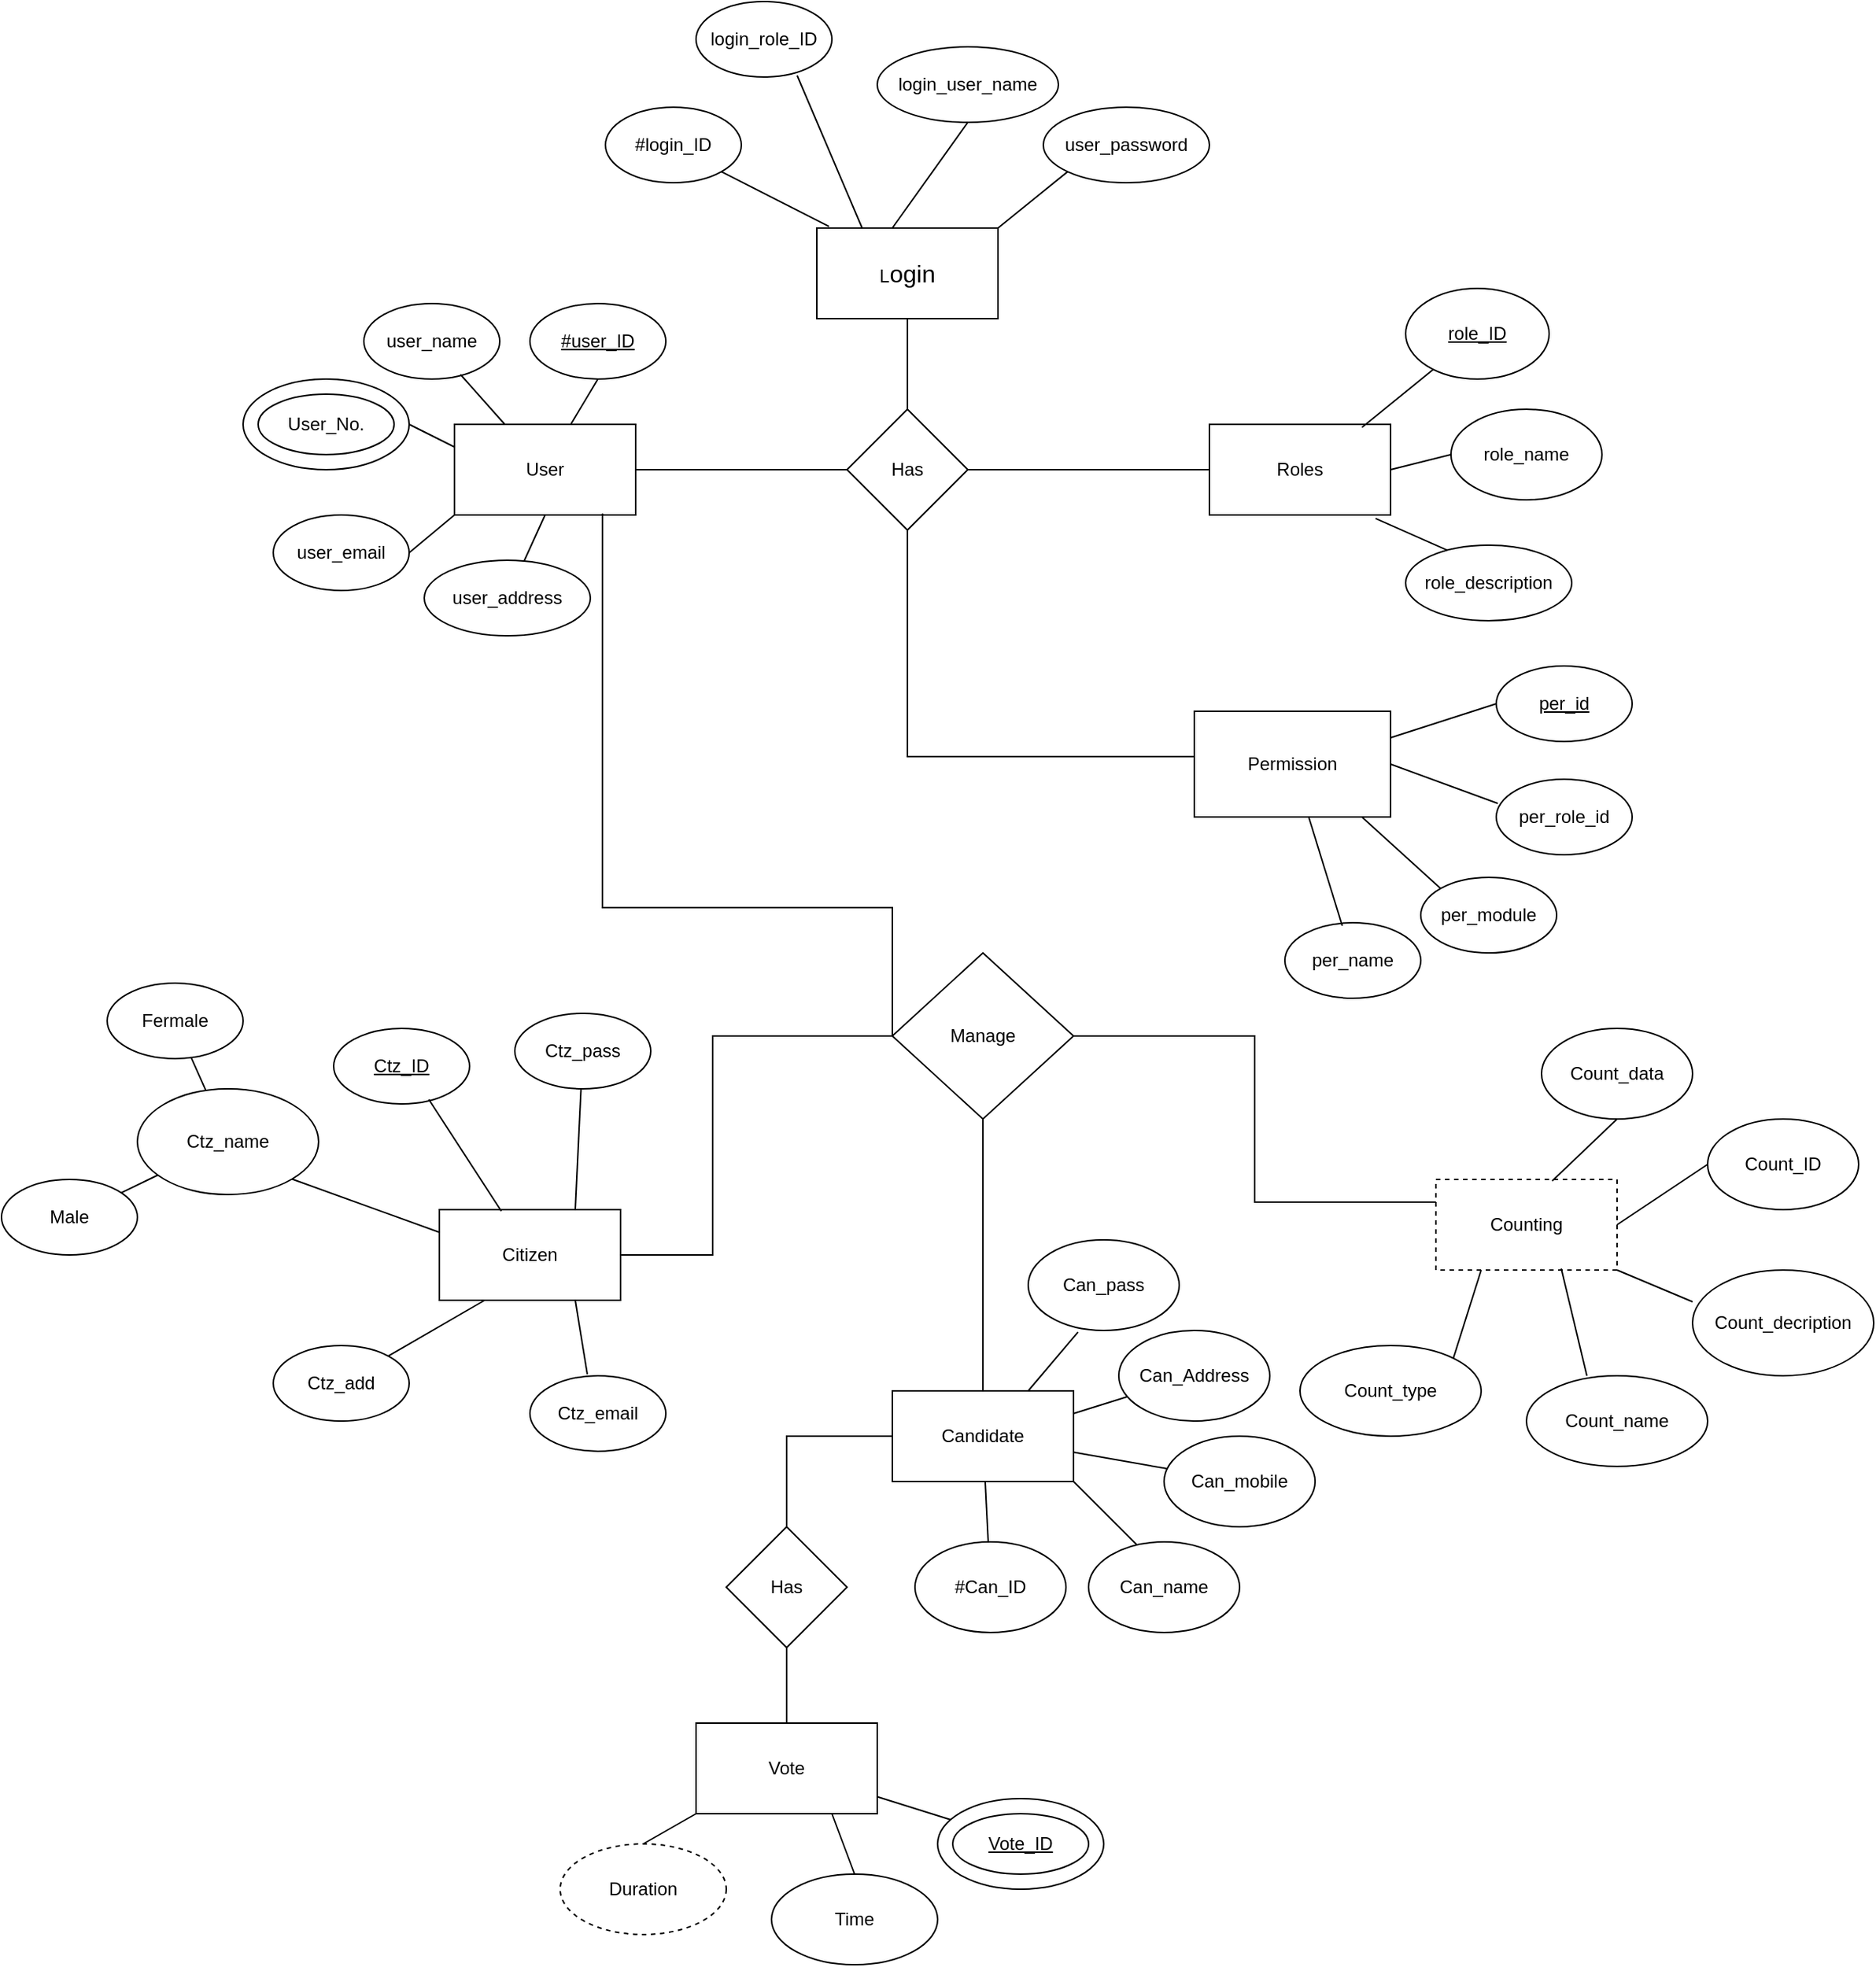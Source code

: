 <mxfile version="21.8.2" type="github">
  <diagram id="R2lEEEUBdFMjLlhIrx00" name="Page-1">
    <mxGraphModel dx="2236" dy="785" grid="1" gridSize="10" guides="1" tooltips="1" connect="1" arrows="1" fold="1" page="1" pageScale="1" pageWidth="850" pageHeight="1100" math="0" shadow="0" extFonts="Permanent Marker^https://fonts.googleapis.com/css?family=Permanent+Marker">
      <root>
        <mxCell id="0" />
        <mxCell id="1" parent="0" />
        <mxCell id="CgwxtlaAnWrpsqy49woL-5" value="User" style="rounded=0;whiteSpace=wrap;html=1;" vertex="1" parent="1">
          <mxGeometry x="120" y="290" width="120" height="60" as="geometry" />
        </mxCell>
        <object label="L&lt;font size=&quot;3&quot;&gt;ogin&lt;/font&gt;" login="" id="CgwxtlaAnWrpsqy49woL-6">
          <mxCell style="rounded=0;whiteSpace=wrap;html=1;" vertex="1" parent="1">
            <mxGeometry x="360" y="160" width="120" height="60" as="geometry" />
          </mxCell>
        </object>
        <mxCell id="CgwxtlaAnWrpsqy49woL-7" value="Roles" style="rounded=0;whiteSpace=wrap;html=1;" vertex="1" parent="1">
          <mxGeometry x="620" y="290" width="120" height="60" as="geometry" />
        </mxCell>
        <mxCell id="CgwxtlaAnWrpsqy49woL-8" value="Has" style="rhombus;whiteSpace=wrap;html=1;" vertex="1" parent="1">
          <mxGeometry x="380" y="280" width="80" height="80" as="geometry" />
        </mxCell>
        <mxCell id="CgwxtlaAnWrpsqy49woL-9" value="" style="endArrow=none;html=1;rounded=0;exitX=0.5;exitY=0;exitDx=0;exitDy=0;entryX=0.5;entryY=1;entryDx=0;entryDy=0;" edge="1" parent="1" source="CgwxtlaAnWrpsqy49woL-8" target="CgwxtlaAnWrpsqy49woL-6">
          <mxGeometry width="50" height="50" relative="1" as="geometry">
            <mxPoint x="390" y="280" as="sourcePoint" />
            <mxPoint x="440" y="230" as="targetPoint" />
          </mxGeometry>
        </mxCell>
        <mxCell id="CgwxtlaAnWrpsqy49woL-10" value="" style="endArrow=none;html=1;rounded=0;entryX=0;entryY=0.5;entryDx=0;entryDy=0;exitX=1;exitY=0.5;exitDx=0;exitDy=0;" edge="1" parent="1" source="CgwxtlaAnWrpsqy49woL-5" target="CgwxtlaAnWrpsqy49woL-8">
          <mxGeometry width="50" height="50" relative="1" as="geometry">
            <mxPoint x="290" y="350" as="sourcePoint" />
            <mxPoint x="340" y="300" as="targetPoint" />
          </mxGeometry>
        </mxCell>
        <mxCell id="CgwxtlaAnWrpsqy49woL-11" value="" style="endArrow=none;html=1;rounded=0;entryX=0;entryY=0.5;entryDx=0;entryDy=0;exitX=1;exitY=0.5;exitDx=0;exitDy=0;" edge="1" parent="1" source="CgwxtlaAnWrpsqy49woL-8" target="CgwxtlaAnWrpsqy49woL-7">
          <mxGeometry width="50" height="50" relative="1" as="geometry">
            <mxPoint x="510" y="310" as="sourcePoint" />
            <mxPoint x="650" y="310" as="targetPoint" />
          </mxGeometry>
        </mxCell>
        <mxCell id="CgwxtlaAnWrpsqy49woL-12" value="#login_ID" style="ellipse;whiteSpace=wrap;html=1;" vertex="1" parent="1">
          <mxGeometry x="220" y="80" width="90" height="50" as="geometry" />
        </mxCell>
        <mxCell id="CgwxtlaAnWrpsqy49woL-13" value="login_role_ID" style="ellipse;whiteSpace=wrap;html=1;" vertex="1" parent="1">
          <mxGeometry x="280" y="10" width="90" height="50" as="geometry" />
        </mxCell>
        <mxCell id="CgwxtlaAnWrpsqy49woL-14" value="login_user_name" style="ellipse;whiteSpace=wrap;html=1;" vertex="1" parent="1">
          <mxGeometry x="400" y="40" width="120" height="50" as="geometry" />
        </mxCell>
        <mxCell id="CgwxtlaAnWrpsqy49woL-15" value="user_password" style="ellipse;whiteSpace=wrap;html=1;" vertex="1" parent="1">
          <mxGeometry x="510" y="80" width="110" height="50" as="geometry" />
        </mxCell>
        <mxCell id="CgwxtlaAnWrpsqy49woL-16" value="" style="endArrow=none;html=1;rounded=0;entryX=0.067;entryY=-0.017;entryDx=0;entryDy=0;entryPerimeter=0;exitX=1;exitY=1;exitDx=0;exitDy=0;" edge="1" parent="1" source="CgwxtlaAnWrpsqy49woL-12" target="CgwxtlaAnWrpsqy49woL-6">
          <mxGeometry width="50" height="50" relative="1" as="geometry">
            <mxPoint x="300" y="160" as="sourcePoint" />
            <mxPoint x="350" y="110" as="targetPoint" />
          </mxGeometry>
        </mxCell>
        <mxCell id="CgwxtlaAnWrpsqy49woL-17" value="" style="endArrow=none;html=1;rounded=0;exitX=0.25;exitY=0;exitDx=0;exitDy=0;entryX=0.744;entryY=0.98;entryDx=0;entryDy=0;entryPerimeter=0;" edge="1" parent="1" source="CgwxtlaAnWrpsqy49woL-6" target="CgwxtlaAnWrpsqy49woL-13">
          <mxGeometry width="50" height="50" relative="1" as="geometry">
            <mxPoint x="350" y="130" as="sourcePoint" />
            <mxPoint x="400" y="80" as="targetPoint" />
          </mxGeometry>
        </mxCell>
        <mxCell id="CgwxtlaAnWrpsqy49woL-18" value="" style="endArrow=none;html=1;rounded=0;entryX=0.5;entryY=1;entryDx=0;entryDy=0;" edge="1" parent="1" target="CgwxtlaAnWrpsqy49woL-14">
          <mxGeometry width="50" height="50" relative="1" as="geometry">
            <mxPoint x="410" y="160" as="sourcePoint" />
            <mxPoint x="460" y="110" as="targetPoint" />
          </mxGeometry>
        </mxCell>
        <mxCell id="CgwxtlaAnWrpsqy49woL-19" value="" style="endArrow=none;html=1;rounded=0;entryX=0;entryY=1;entryDx=0;entryDy=0;exitX=1;exitY=0;exitDx=0;exitDy=0;" edge="1" parent="1" source="CgwxtlaAnWrpsqy49woL-6" target="CgwxtlaAnWrpsqy49woL-15">
          <mxGeometry width="50" height="50" relative="1" as="geometry">
            <mxPoint x="460" y="180" as="sourcePoint" />
            <mxPoint x="510" y="130" as="targetPoint" />
          </mxGeometry>
        </mxCell>
        <mxCell id="CgwxtlaAnWrpsqy49woL-21" value="&lt;u&gt;#user_ID&lt;/u&gt;" style="ellipse;whiteSpace=wrap;html=1;" vertex="1" parent="1">
          <mxGeometry x="170" y="210" width="90" height="50" as="geometry" />
        </mxCell>
        <mxCell id="CgwxtlaAnWrpsqy49woL-22" value="user_name&lt;br&gt;" style="ellipse;whiteSpace=wrap;html=1;" vertex="1" parent="1">
          <mxGeometry x="60" y="210" width="90" height="50" as="geometry" />
        </mxCell>
        <mxCell id="CgwxtlaAnWrpsqy49woL-23" value="" style="ellipse;whiteSpace=wrap;html=1;" vertex="1" parent="1">
          <mxGeometry x="-20" y="260" width="110" height="60" as="geometry" />
        </mxCell>
        <mxCell id="CgwxtlaAnWrpsqy49woL-24" value="user_email" style="ellipse;whiteSpace=wrap;html=1;" vertex="1" parent="1">
          <mxGeometry y="350" width="90" height="50" as="geometry" />
        </mxCell>
        <mxCell id="CgwxtlaAnWrpsqy49woL-25" value="user_address" style="ellipse;whiteSpace=wrap;html=1;" vertex="1" parent="1">
          <mxGeometry x="100" y="380" width="110" height="50" as="geometry" />
        </mxCell>
        <mxCell id="CgwxtlaAnWrpsqy49woL-26" value="" style="endArrow=none;html=1;rounded=0;entryX=0.5;entryY=1;entryDx=0;entryDy=0;exitX=0.642;exitY=0;exitDx=0;exitDy=0;exitPerimeter=0;" edge="1" parent="1" source="CgwxtlaAnWrpsqy49woL-5" target="CgwxtlaAnWrpsqy49woL-21">
          <mxGeometry width="50" height="50" relative="1" as="geometry">
            <mxPoint x="180" y="310" as="sourcePoint" />
            <mxPoint x="230" y="260" as="targetPoint" />
          </mxGeometry>
        </mxCell>
        <mxCell id="CgwxtlaAnWrpsqy49woL-27" value="" style="endArrow=none;html=1;rounded=0;exitX=0.711;exitY=0.94;exitDx=0;exitDy=0;exitPerimeter=0;" edge="1" parent="1" source="CgwxtlaAnWrpsqy49woL-22" target="CgwxtlaAnWrpsqy49woL-5">
          <mxGeometry width="50" height="50" relative="1" as="geometry">
            <mxPoint x="130" y="300" as="sourcePoint" />
            <mxPoint x="180" y="250" as="targetPoint" />
          </mxGeometry>
        </mxCell>
        <mxCell id="CgwxtlaAnWrpsqy49woL-28" value="" style="endArrow=none;html=1;rounded=0;entryX=0;entryY=0.25;entryDx=0;entryDy=0;exitX=1;exitY=0.5;exitDx=0;exitDy=0;" edge="1" parent="1" source="CgwxtlaAnWrpsqy49woL-23" target="CgwxtlaAnWrpsqy49woL-5">
          <mxGeometry width="50" height="50" relative="1" as="geometry">
            <mxPoint x="80" y="320" as="sourcePoint" />
            <mxPoint x="130" y="270" as="targetPoint" />
          </mxGeometry>
        </mxCell>
        <mxCell id="CgwxtlaAnWrpsqy49woL-29" value="" style="endArrow=none;html=1;rounded=0;entryX=0;entryY=1;entryDx=0;entryDy=0;exitX=1;exitY=0.5;exitDx=0;exitDy=0;" edge="1" parent="1" source="CgwxtlaAnWrpsqy49woL-24" target="CgwxtlaAnWrpsqy49woL-5">
          <mxGeometry width="50" height="50" relative="1" as="geometry">
            <mxPoint x="90" y="380" as="sourcePoint" />
            <mxPoint x="140" y="330" as="targetPoint" />
          </mxGeometry>
        </mxCell>
        <mxCell id="CgwxtlaAnWrpsqy49woL-30" value="" style="endArrow=none;html=1;rounded=0;entryX=0.5;entryY=1;entryDx=0;entryDy=0;" edge="1" parent="1" source="CgwxtlaAnWrpsqy49woL-25" target="CgwxtlaAnWrpsqy49woL-5">
          <mxGeometry width="50" height="50" relative="1" as="geometry">
            <mxPoint x="155" y="359.289" as="sourcePoint" />
            <mxPoint x="155" y="309.289" as="targetPoint" />
          </mxGeometry>
        </mxCell>
        <mxCell id="CgwxtlaAnWrpsqy49woL-31" value="&lt;u&gt;role_ID&lt;/u&gt;" style="ellipse;whiteSpace=wrap;html=1;" vertex="1" parent="1">
          <mxGeometry x="750" y="200" width="95" height="60" as="geometry" />
        </mxCell>
        <mxCell id="CgwxtlaAnWrpsqy49woL-32" value="role_name" style="ellipse;whiteSpace=wrap;html=1;" vertex="1" parent="1">
          <mxGeometry x="780" y="280" width="100" height="60" as="geometry" />
        </mxCell>
        <mxCell id="CgwxtlaAnWrpsqy49woL-33" value="role_description" style="ellipse;whiteSpace=wrap;html=1;" vertex="1" parent="1">
          <mxGeometry x="750" y="370" width="110" height="50" as="geometry" />
        </mxCell>
        <mxCell id="CgwxtlaAnWrpsqy49woL-34" value="" style="endArrow=none;html=1;rounded=0;exitX=0.842;exitY=0.033;exitDx=0;exitDy=0;exitPerimeter=0;" edge="1" parent="1" source="CgwxtlaAnWrpsqy49woL-7" target="CgwxtlaAnWrpsqy49woL-31">
          <mxGeometry width="50" height="50" relative="1" as="geometry">
            <mxPoint x="730" y="280" as="sourcePoint" />
            <mxPoint x="770" y="220" as="targetPoint" />
          </mxGeometry>
        </mxCell>
        <mxCell id="CgwxtlaAnWrpsqy49woL-35" value="" style="endArrow=none;html=1;rounded=0;entryX=0;entryY=0.5;entryDx=0;entryDy=0;exitX=1;exitY=0.5;exitDx=0;exitDy=0;" edge="1" parent="1" source="CgwxtlaAnWrpsqy49woL-7" target="CgwxtlaAnWrpsqy49woL-32">
          <mxGeometry width="50" height="50" relative="1" as="geometry">
            <mxPoint x="720" y="350" as="sourcePoint" />
            <mxPoint x="770" y="300" as="targetPoint" />
          </mxGeometry>
        </mxCell>
        <mxCell id="CgwxtlaAnWrpsqy49woL-36" value="" style="endArrow=none;html=1;rounded=0;entryX=0.25;entryY=0.067;entryDx=0;entryDy=0;entryPerimeter=0;exitX=0.917;exitY=1.039;exitDx=0;exitDy=0;exitPerimeter=0;" edge="1" parent="1" source="CgwxtlaAnWrpsqy49woL-7" target="CgwxtlaAnWrpsqy49woL-33">
          <mxGeometry width="50" height="50" relative="1" as="geometry">
            <mxPoint x="720" y="400" as="sourcePoint" />
            <mxPoint x="770" y="350" as="targetPoint" />
          </mxGeometry>
        </mxCell>
        <mxCell id="CgwxtlaAnWrpsqy49woL-38" value="" style="endArrow=none;html=1;rounded=0;exitX=0.5;exitY=1;exitDx=0;exitDy=0;edgeStyle=orthogonalEdgeStyle;" edge="1" parent="1" source="CgwxtlaAnWrpsqy49woL-8">
          <mxGeometry width="50" height="50" relative="1" as="geometry">
            <mxPoint x="400" y="330" as="sourcePoint" />
            <mxPoint x="610" y="510" as="targetPoint" />
            <Array as="points">
              <mxPoint x="420" y="510" />
              <mxPoint x="611" y="510" />
            </Array>
          </mxGeometry>
        </mxCell>
        <mxCell id="CgwxtlaAnWrpsqy49woL-39" value="Permission" style="rounded=0;whiteSpace=wrap;html=1;" vertex="1" parent="1">
          <mxGeometry x="610" y="480" width="130" height="70" as="geometry" />
        </mxCell>
        <mxCell id="CgwxtlaAnWrpsqy49woL-40" value="&lt;u&gt;per_id&lt;/u&gt;" style="ellipse;whiteSpace=wrap;html=1;" vertex="1" parent="1">
          <mxGeometry x="810" y="450" width="90" height="50" as="geometry" />
        </mxCell>
        <mxCell id="CgwxtlaAnWrpsqy49woL-41" value="per_role_id" style="ellipse;whiteSpace=wrap;html=1;" vertex="1" parent="1">
          <mxGeometry x="810" y="525" width="90" height="50" as="geometry" />
        </mxCell>
        <mxCell id="CgwxtlaAnWrpsqy49woL-42" value="per_module" style="ellipse;whiteSpace=wrap;html=1;" vertex="1" parent="1">
          <mxGeometry x="760" y="590" width="90" height="50" as="geometry" />
        </mxCell>
        <mxCell id="CgwxtlaAnWrpsqy49woL-44" value="" style="endArrow=none;html=1;rounded=0;entryX=0;entryY=0.5;entryDx=0;entryDy=0;exitX=1;exitY=0.25;exitDx=0;exitDy=0;" edge="1" parent="1" source="CgwxtlaAnWrpsqy49woL-39" target="CgwxtlaAnWrpsqy49woL-40">
          <mxGeometry width="50" height="50" relative="1" as="geometry">
            <mxPoint x="750" y="520" as="sourcePoint" />
            <mxPoint x="800" y="470" as="targetPoint" />
          </mxGeometry>
        </mxCell>
        <mxCell id="CgwxtlaAnWrpsqy49woL-45" value="" style="endArrow=none;html=1;rounded=0;exitX=1;exitY=0.5;exitDx=0;exitDy=0;entryX=0.011;entryY=0.32;entryDx=0;entryDy=0;entryPerimeter=0;" edge="1" parent="1" source="CgwxtlaAnWrpsqy49woL-39" target="CgwxtlaAnWrpsqy49woL-41">
          <mxGeometry width="50" height="50" relative="1" as="geometry">
            <mxPoint x="750" y="560" as="sourcePoint" />
            <mxPoint x="800" y="510" as="targetPoint" />
          </mxGeometry>
        </mxCell>
        <mxCell id="CgwxtlaAnWrpsqy49woL-46" value="" style="endArrow=none;html=1;rounded=0;entryX=0;entryY=0;entryDx=0;entryDy=0;exitX=0.854;exitY=1;exitDx=0;exitDy=0;exitPerimeter=0;" edge="1" parent="1" source="CgwxtlaAnWrpsqy49woL-39" target="CgwxtlaAnWrpsqy49woL-42">
          <mxGeometry width="50" height="50" relative="1" as="geometry">
            <mxPoint x="710" y="610" as="sourcePoint" />
            <mxPoint x="760" y="560" as="targetPoint" />
          </mxGeometry>
        </mxCell>
        <mxCell id="CgwxtlaAnWrpsqy49woL-47" value="per_name" style="ellipse;whiteSpace=wrap;html=1;" vertex="1" parent="1">
          <mxGeometry x="670" y="620" width="90" height="50" as="geometry" />
        </mxCell>
        <mxCell id="CgwxtlaAnWrpsqy49woL-48" value="" style="endArrow=none;html=1;rounded=0;entryX=0.422;entryY=0.04;entryDx=0;entryDy=0;entryPerimeter=0;" edge="1" parent="1" source="CgwxtlaAnWrpsqy49woL-39" target="CgwxtlaAnWrpsqy49woL-47">
          <mxGeometry width="50" height="50" relative="1" as="geometry">
            <mxPoint x="675" y="600" as="sourcePoint" />
            <mxPoint x="675" y="620.711" as="targetPoint" />
          </mxGeometry>
        </mxCell>
        <mxCell id="CgwxtlaAnWrpsqy49woL-50" value="" style="endArrow=none;html=1;rounded=0;entryX=0.817;entryY=0.983;entryDx=0;entryDy=0;entryPerimeter=0;edgeStyle=orthogonalEdgeStyle;exitX=0;exitY=0.5;exitDx=0;exitDy=0;" edge="1" parent="1" source="CgwxtlaAnWrpsqy49woL-51" target="CgwxtlaAnWrpsqy49woL-5">
          <mxGeometry width="50" height="50" relative="1" as="geometry">
            <mxPoint x="410" y="690" as="sourcePoint" />
            <mxPoint x="360" y="470" as="targetPoint" />
            <Array as="points">
              <mxPoint x="410" y="610" />
              <mxPoint x="218" y="610" />
            </Array>
          </mxGeometry>
        </mxCell>
        <mxCell id="CgwxtlaAnWrpsqy49woL-51" value="Manage" style="rhombus;whiteSpace=wrap;html=1;" vertex="1" parent="1">
          <mxGeometry x="410" y="640" width="120" height="110" as="geometry" />
        </mxCell>
        <mxCell id="CgwxtlaAnWrpsqy49woL-52" value="Counting" style="rounded=0;whiteSpace=wrap;html=1;dashed=1;" vertex="1" parent="1">
          <mxGeometry x="770" y="790" width="120" height="60" as="geometry" />
        </mxCell>
        <mxCell id="CgwxtlaAnWrpsqy49woL-53" value="Candidate" style="rounded=0;whiteSpace=wrap;html=1;" vertex="1" parent="1">
          <mxGeometry x="410" y="930" width="120" height="60" as="geometry" />
        </mxCell>
        <mxCell id="CgwxtlaAnWrpsqy49woL-54" value="Citizen" style="rounded=0;whiteSpace=wrap;html=1;" vertex="1" parent="1">
          <mxGeometry x="110" y="810" width="120" height="60" as="geometry" />
        </mxCell>
        <mxCell id="CgwxtlaAnWrpsqy49woL-58" value="" style="endArrow=none;html=1;rounded=0;entryX=0.5;entryY=1;entryDx=0;entryDy=0;exitX=0.5;exitY=0;exitDx=0;exitDy=0;" edge="1" parent="1" source="CgwxtlaAnWrpsqy49woL-53" target="CgwxtlaAnWrpsqy49woL-51">
          <mxGeometry width="50" height="50" relative="1" as="geometry">
            <mxPoint x="540" y="840" as="sourcePoint" />
            <mxPoint x="590" y="790" as="targetPoint" />
          </mxGeometry>
        </mxCell>
        <mxCell id="CgwxtlaAnWrpsqy49woL-60" value="" style="endArrow=none;html=1;rounded=0;entryX=0;entryY=0.5;entryDx=0;entryDy=0;edgeStyle=orthogonalEdgeStyle;exitX=1;exitY=0.5;exitDx=0;exitDy=0;" edge="1" parent="1" source="CgwxtlaAnWrpsqy49woL-54" target="CgwxtlaAnWrpsqy49woL-51">
          <mxGeometry width="50" height="50" relative="1" as="geometry">
            <mxPoint x="170" y="695" as="sourcePoint" />
            <mxPoint x="330" y="720" as="targetPoint" />
            <Array as="points">
              <mxPoint x="291" y="840" />
              <mxPoint x="291" y="695" />
            </Array>
          </mxGeometry>
        </mxCell>
        <mxCell id="CgwxtlaAnWrpsqy49woL-62" value="" style="endArrow=none;html=1;rounded=0;entryX=1;entryY=0.5;entryDx=0;entryDy=0;edgeStyle=orthogonalEdgeStyle;exitX=0;exitY=0.25;exitDx=0;exitDy=0;" edge="1" parent="1" source="CgwxtlaAnWrpsqy49woL-52" target="CgwxtlaAnWrpsqy49woL-51">
          <mxGeometry width="50" height="50" relative="1" as="geometry">
            <mxPoint x="720" y="810" as="sourcePoint" />
            <mxPoint x="670" y="760" as="targetPoint" />
            <Array as="points">
              <mxPoint x="650" y="805" />
              <mxPoint x="650" y="695" />
            </Array>
          </mxGeometry>
        </mxCell>
        <mxCell id="CgwxtlaAnWrpsqy49woL-63" value="Ctz_pass" style="ellipse;whiteSpace=wrap;html=1;" vertex="1" parent="1">
          <mxGeometry x="160" y="680" width="90" height="50" as="geometry" />
        </mxCell>
        <mxCell id="CgwxtlaAnWrpsqy49woL-64" value="Ctz_name" style="ellipse;whiteSpace=wrap;html=1;" vertex="1" parent="1">
          <mxGeometry x="-90" y="730" width="120" height="70" as="geometry" />
        </mxCell>
        <mxCell id="CgwxtlaAnWrpsqy49woL-66" value="Ctz_add" style="ellipse;whiteSpace=wrap;html=1;" vertex="1" parent="1">
          <mxGeometry y="900" width="90" height="50" as="geometry" />
        </mxCell>
        <mxCell id="CgwxtlaAnWrpsqy49woL-67" value="Ctz_email" style="ellipse;whiteSpace=wrap;html=1;" vertex="1" parent="1">
          <mxGeometry x="170" y="920" width="90" height="50" as="geometry" />
        </mxCell>
        <mxCell id="CgwxtlaAnWrpsqy49woL-68" value="&lt;u&gt;Ctz_ID&lt;/u&gt;" style="ellipse;whiteSpace=wrap;html=1;" vertex="1" parent="1">
          <mxGeometry x="40" y="690" width="90" height="50" as="geometry" />
        </mxCell>
        <mxCell id="CgwxtlaAnWrpsqy49woL-69" value="" style="endArrow=none;html=1;rounded=0;exitX=0.75;exitY=0;exitDx=0;exitDy=0;" edge="1" parent="1" source="CgwxtlaAnWrpsqy49woL-54" target="CgwxtlaAnWrpsqy49woL-63">
          <mxGeometry width="50" height="50" relative="1" as="geometry">
            <mxPoint x="210" y="800" as="sourcePoint" />
            <mxPoint x="230" y="720" as="targetPoint" />
          </mxGeometry>
        </mxCell>
        <mxCell id="CgwxtlaAnWrpsqy49woL-70" value="" style="endArrow=none;html=1;rounded=0;entryX=0.7;entryY=0.94;entryDx=0;entryDy=0;entryPerimeter=0;exitX=0.342;exitY=0.017;exitDx=0;exitDy=0;exitPerimeter=0;" edge="1" parent="1" source="CgwxtlaAnWrpsqy49woL-54" target="CgwxtlaAnWrpsqy49woL-68">
          <mxGeometry width="50" height="50" relative="1" as="geometry">
            <mxPoint x="210" y="820" as="sourcePoint" />
            <mxPoint x="229" y="743" as="targetPoint" />
            <Array as="points" />
          </mxGeometry>
        </mxCell>
        <mxCell id="CgwxtlaAnWrpsqy49woL-71" value="" style="endArrow=none;html=1;rounded=0;entryX=1;entryY=1;entryDx=0;entryDy=0;exitX=0;exitY=0.25;exitDx=0;exitDy=0;" edge="1" parent="1" source="CgwxtlaAnWrpsqy49woL-54" target="CgwxtlaAnWrpsqy49woL-64">
          <mxGeometry width="50" height="50" relative="1" as="geometry">
            <mxPoint x="50" y="850" as="sourcePoint" />
            <mxPoint x="100" y="800" as="targetPoint" />
          </mxGeometry>
        </mxCell>
        <mxCell id="CgwxtlaAnWrpsqy49woL-74" value="" style="endArrow=none;html=1;rounded=0;" edge="1" parent="1" source="CgwxtlaAnWrpsqy49woL-66">
          <mxGeometry width="50" height="50" relative="1" as="geometry">
            <mxPoint x="90" y="920" as="sourcePoint" />
            <mxPoint x="140" y="870" as="targetPoint" />
          </mxGeometry>
        </mxCell>
        <mxCell id="CgwxtlaAnWrpsqy49woL-75" value="" style="endArrow=none;html=1;rounded=0;exitX=0.422;exitY=-0.02;exitDx=0;exitDy=0;exitPerimeter=0;entryX=0.75;entryY=1;entryDx=0;entryDy=0;" edge="1" parent="1" source="CgwxtlaAnWrpsqy49woL-67" target="CgwxtlaAnWrpsqy49woL-54">
          <mxGeometry width="50" height="50" relative="1" as="geometry">
            <mxPoint x="250" y="920" as="sourcePoint" />
            <mxPoint x="300" y="870" as="targetPoint" />
          </mxGeometry>
        </mxCell>
        <mxCell id="CgwxtlaAnWrpsqy49woL-76" value="Count_data" style="ellipse;whiteSpace=wrap;html=1;" vertex="1" parent="1">
          <mxGeometry x="840" y="690" width="100" height="60" as="geometry" />
        </mxCell>
        <mxCell id="CgwxtlaAnWrpsqy49woL-77" value="Count_ID" style="ellipse;whiteSpace=wrap;html=1;" vertex="1" parent="1">
          <mxGeometry x="950" y="750" width="100" height="60" as="geometry" />
        </mxCell>
        <mxCell id="CgwxtlaAnWrpsqy49woL-78" value="Count_decription" style="ellipse;whiteSpace=wrap;html=1;" vertex="1" parent="1">
          <mxGeometry x="940" y="850" width="120" height="70" as="geometry" />
        </mxCell>
        <mxCell id="CgwxtlaAnWrpsqy49woL-79" value="Count_name" style="ellipse;whiteSpace=wrap;html=1;" vertex="1" parent="1">
          <mxGeometry x="830" y="920" width="120" height="60" as="geometry" />
        </mxCell>
        <mxCell id="CgwxtlaAnWrpsqy49woL-80" value="Count_type" style="ellipse;whiteSpace=wrap;html=1;" vertex="1" parent="1">
          <mxGeometry x="680" y="900" width="120" height="60" as="geometry" />
        </mxCell>
        <mxCell id="CgwxtlaAnWrpsqy49woL-81" value="" style="endArrow=none;html=1;rounded=0;exitX=0.642;exitY=0.017;exitDx=0;exitDy=0;exitPerimeter=0;" edge="1" parent="1" source="CgwxtlaAnWrpsqy49woL-52">
          <mxGeometry width="50" height="50" relative="1" as="geometry">
            <mxPoint x="840" y="800" as="sourcePoint" />
            <mxPoint x="890" y="750" as="targetPoint" />
          </mxGeometry>
        </mxCell>
        <mxCell id="CgwxtlaAnWrpsqy49woL-82" value="" style="endArrow=none;html=1;rounded=0;exitX=1;exitY=0.5;exitDx=0;exitDy=0;" edge="1" parent="1" source="CgwxtlaAnWrpsqy49woL-52">
          <mxGeometry width="50" height="50" relative="1" as="geometry">
            <mxPoint x="900" y="830" as="sourcePoint" />
            <mxPoint x="950" y="780" as="targetPoint" />
          </mxGeometry>
        </mxCell>
        <mxCell id="CgwxtlaAnWrpsqy49woL-83" value="" style="endArrow=none;html=1;rounded=0;exitX=0.846;exitY=0.143;exitDx=0;exitDy=0;exitPerimeter=0;entryX=0.25;entryY=1;entryDx=0;entryDy=0;" edge="1" parent="1" source="CgwxtlaAnWrpsqy49woL-80" target="CgwxtlaAnWrpsqy49woL-52">
          <mxGeometry width="50" height="50" relative="1" as="geometry">
            <mxPoint x="770" y="900" as="sourcePoint" />
            <mxPoint x="820" y="850" as="targetPoint" />
          </mxGeometry>
        </mxCell>
        <mxCell id="CgwxtlaAnWrpsqy49woL-84" value="" style="endArrow=none;html=1;rounded=0;entryX=0.692;entryY=0.983;entryDx=0;entryDy=0;entryPerimeter=0;" edge="1" parent="1" target="CgwxtlaAnWrpsqy49woL-52">
          <mxGeometry width="50" height="50" relative="1" as="geometry">
            <mxPoint x="870" y="920" as="sourcePoint" />
            <mxPoint x="920" y="870" as="targetPoint" />
          </mxGeometry>
        </mxCell>
        <mxCell id="CgwxtlaAnWrpsqy49woL-85" value="" style="endArrow=none;html=1;rounded=0;entryX=1;entryY=1;entryDx=0;entryDy=0;exitX=0;exitY=0.3;exitDx=0;exitDy=0;exitPerimeter=0;" edge="1" parent="1" source="CgwxtlaAnWrpsqy49woL-78" target="CgwxtlaAnWrpsqy49woL-52">
          <mxGeometry width="50" height="50" relative="1" as="geometry">
            <mxPoint x="1020" y="1020" as="sourcePoint" />
            <mxPoint x="1070" y="970" as="targetPoint" />
          </mxGeometry>
        </mxCell>
        <mxCell id="CgwxtlaAnWrpsqy49woL-86" value="Can_pass" style="ellipse;whiteSpace=wrap;html=1;" vertex="1" parent="1">
          <mxGeometry x="500" y="830" width="100" height="60" as="geometry" />
        </mxCell>
        <mxCell id="CgwxtlaAnWrpsqy49woL-87" value="Can_name" style="ellipse;whiteSpace=wrap;html=1;" vertex="1" parent="1">
          <mxGeometry x="540" y="1030" width="100" height="60" as="geometry" />
        </mxCell>
        <mxCell id="CgwxtlaAnWrpsqy49woL-88" value="Can_Address" style="ellipse;whiteSpace=wrap;html=1;" vertex="1" parent="1">
          <mxGeometry x="560" y="890" width="100" height="60" as="geometry" />
        </mxCell>
        <mxCell id="CgwxtlaAnWrpsqy49woL-89" value="#Can_ID" style="ellipse;whiteSpace=wrap;html=1;" vertex="1" parent="1">
          <mxGeometry x="425" y="1030" width="100" height="60" as="geometry" />
        </mxCell>
        <mxCell id="CgwxtlaAnWrpsqy49woL-90" value="Can_mobile" style="ellipse;whiteSpace=wrap;html=1;" vertex="1" parent="1">
          <mxGeometry x="590" y="960" width="100" height="60" as="geometry" />
        </mxCell>
        <mxCell id="CgwxtlaAnWrpsqy49woL-91" value="" style="endArrow=none;html=1;rounded=0;" edge="1" parent="1" source="CgwxtlaAnWrpsqy49woL-89" target="CgwxtlaAnWrpsqy49woL-53">
          <mxGeometry width="50" height="50" relative="1" as="geometry">
            <mxPoint x="330" y="1070" as="sourcePoint" />
            <mxPoint x="380" y="1020" as="targetPoint" />
          </mxGeometry>
        </mxCell>
        <mxCell id="CgwxtlaAnWrpsqy49woL-92" value="" style="endArrow=none;html=1;rounded=0;entryX=1;entryY=1;entryDx=0;entryDy=0;exitX=0.32;exitY=0.033;exitDx=0;exitDy=0;exitPerimeter=0;" edge="1" parent="1" source="CgwxtlaAnWrpsqy49woL-87" target="CgwxtlaAnWrpsqy49woL-53">
          <mxGeometry width="50" height="50" relative="1" as="geometry">
            <mxPoint x="540" y="1020" as="sourcePoint" />
            <mxPoint x="590" y="970" as="targetPoint" />
          </mxGeometry>
        </mxCell>
        <mxCell id="CgwxtlaAnWrpsqy49woL-93" value="" style="endArrow=none;html=1;rounded=0;exitX=0.75;exitY=0;exitDx=0;exitDy=0;entryX=0.33;entryY=1.017;entryDx=0;entryDy=0;entryPerimeter=0;" edge="1" parent="1" source="CgwxtlaAnWrpsqy49woL-53" target="CgwxtlaAnWrpsqy49woL-86">
          <mxGeometry width="50" height="50" relative="1" as="geometry">
            <mxPoint x="480" y="940" as="sourcePoint" />
            <mxPoint x="530" y="890" as="targetPoint" />
          </mxGeometry>
        </mxCell>
        <mxCell id="CgwxtlaAnWrpsqy49woL-94" value="" style="endArrow=none;html=1;rounded=0;exitX=1;exitY=0.25;exitDx=0;exitDy=0;" edge="1" parent="1" source="CgwxtlaAnWrpsqy49woL-53" target="CgwxtlaAnWrpsqy49woL-88">
          <mxGeometry width="50" height="50" relative="1" as="geometry">
            <mxPoint x="560" y="1010" as="sourcePoint" />
            <mxPoint x="610" y="960" as="targetPoint" />
          </mxGeometry>
        </mxCell>
        <mxCell id="CgwxtlaAnWrpsqy49woL-95" value="" style="endArrow=none;html=1;rounded=0;" edge="1" parent="1" source="CgwxtlaAnWrpsqy49woL-53" target="CgwxtlaAnWrpsqy49woL-90">
          <mxGeometry width="50" height="50" relative="1" as="geometry">
            <mxPoint x="720" y="1060" as="sourcePoint" />
            <mxPoint x="770" y="1010" as="targetPoint" />
          </mxGeometry>
        </mxCell>
        <mxCell id="CgwxtlaAnWrpsqy49woL-97" value="" style="endArrow=none;html=1;rounded=0;entryX=0;entryY=0.5;entryDx=0;entryDy=0;edgeStyle=orthogonalEdgeStyle;" edge="1" parent="1" target="CgwxtlaAnWrpsqy49woL-53">
          <mxGeometry width="50" height="50" relative="1" as="geometry">
            <mxPoint x="340" y="1020" as="sourcePoint" />
            <mxPoint x="330" y="990" as="targetPoint" />
            <Array as="points">
              <mxPoint x="340" y="960" />
            </Array>
          </mxGeometry>
        </mxCell>
        <mxCell id="CgwxtlaAnWrpsqy49woL-98" value="Has" style="rhombus;whiteSpace=wrap;html=1;" vertex="1" parent="1">
          <mxGeometry x="300" y="1020" width="80" height="80" as="geometry" />
        </mxCell>
        <mxCell id="CgwxtlaAnWrpsqy49woL-99" value="Vote" style="rounded=0;whiteSpace=wrap;html=1;" vertex="1" parent="1">
          <mxGeometry x="280" y="1150" width="120" height="60" as="geometry" />
        </mxCell>
        <mxCell id="CgwxtlaAnWrpsqy49woL-101" value="" style="endArrow=none;html=1;rounded=0;entryX=0.5;entryY=1;entryDx=0;entryDy=0;exitX=0.5;exitY=0;exitDx=0;exitDy=0;" edge="1" parent="1" source="CgwxtlaAnWrpsqy49woL-99" target="CgwxtlaAnWrpsqy49woL-98">
          <mxGeometry width="50" height="50" relative="1" as="geometry">
            <mxPoint x="230" y="1170" as="sourcePoint" />
            <mxPoint x="280" y="1120" as="targetPoint" />
          </mxGeometry>
        </mxCell>
        <mxCell id="CgwxtlaAnWrpsqy49woL-103" value="Time" style="ellipse;whiteSpace=wrap;html=1;" vertex="1" parent="1">
          <mxGeometry x="330" y="1250" width="110" height="60" as="geometry" />
        </mxCell>
        <mxCell id="CgwxtlaAnWrpsqy49woL-105" value="Duration" style="ellipse;whiteSpace=wrap;html=1;strokeColor=default;dashed=1;" vertex="1" parent="1">
          <mxGeometry x="190" y="1230" width="110" height="60" as="geometry" />
        </mxCell>
        <mxCell id="CgwxtlaAnWrpsqy49woL-107" value="" style="endArrow=none;html=1;rounded=0;entryX=0;entryY=1;entryDx=0;entryDy=0;exitX=0.5;exitY=0;exitDx=0;exitDy=0;" edge="1" parent="1" source="CgwxtlaAnWrpsqy49woL-105" target="CgwxtlaAnWrpsqy49woL-99">
          <mxGeometry width="50" height="50" relative="1" as="geometry">
            <mxPoint x="140" y="1220" as="sourcePoint" />
            <mxPoint x="190" y="1170" as="targetPoint" />
          </mxGeometry>
        </mxCell>
        <mxCell id="CgwxtlaAnWrpsqy49woL-108" value="" style="endArrow=none;html=1;rounded=0;entryX=0.75;entryY=1;entryDx=0;entryDy=0;exitX=0.5;exitY=0;exitDx=0;exitDy=0;" edge="1" parent="1" source="CgwxtlaAnWrpsqy49woL-103" target="CgwxtlaAnWrpsqy49woL-99">
          <mxGeometry width="50" height="50" relative="1" as="geometry">
            <mxPoint x="320" y="1270" as="sourcePoint" />
            <mxPoint x="370" y="1220" as="targetPoint" />
          </mxGeometry>
        </mxCell>
        <mxCell id="CgwxtlaAnWrpsqy49woL-109" value="" style="endArrow=none;html=1;rounded=0;" edge="1" parent="1" source="CgwxtlaAnWrpsqy49woL-99">
          <mxGeometry width="50" height="50" relative="1" as="geometry">
            <mxPoint x="440" y="1190" as="sourcePoint" />
            <mxPoint x="449.12" y="1214.1" as="targetPoint" />
          </mxGeometry>
        </mxCell>
        <mxCell id="CgwxtlaAnWrpsqy49woL-110" value="User_No." style="ellipse;whiteSpace=wrap;html=1;" vertex="1" parent="1">
          <mxGeometry x="-10" y="270" width="90" height="40" as="geometry" />
        </mxCell>
        <mxCell id="CgwxtlaAnWrpsqy49woL-112" value="Fermale" style="ellipse;whiteSpace=wrap;html=1;" vertex="1" parent="1">
          <mxGeometry x="-110" y="660" width="90" height="50" as="geometry" />
        </mxCell>
        <mxCell id="CgwxtlaAnWrpsqy49woL-113" value="Male" style="ellipse;whiteSpace=wrap;html=1;" vertex="1" parent="1">
          <mxGeometry x="-180" y="790" width="90" height="50" as="geometry" />
        </mxCell>
        <mxCell id="CgwxtlaAnWrpsqy49woL-115" value="" style="endArrow=none;html=1;rounded=0;" edge="1" parent="1" source="CgwxtlaAnWrpsqy49woL-113" target="CgwxtlaAnWrpsqy49woL-64">
          <mxGeometry width="50" height="50" relative="1" as="geometry">
            <mxPoint x="-160" y="890" as="sourcePoint" />
            <mxPoint x="-110" y="840" as="targetPoint" />
          </mxGeometry>
        </mxCell>
        <mxCell id="CgwxtlaAnWrpsqy49woL-116" value="" style="endArrow=none;html=1;rounded=0;" edge="1" parent="1" source="CgwxtlaAnWrpsqy49woL-64" target="CgwxtlaAnWrpsqy49woL-112">
          <mxGeometry width="50" height="50" relative="1" as="geometry">
            <mxPoint x="30" y="680" as="sourcePoint" />
            <mxPoint x="80" y="630" as="targetPoint" />
          </mxGeometry>
        </mxCell>
        <mxCell id="CgwxtlaAnWrpsqy49woL-120" value="" style="ellipse;whiteSpace=wrap;html=1;" vertex="1" parent="1">
          <mxGeometry x="440" y="1200" width="110" height="60" as="geometry" />
        </mxCell>
        <mxCell id="CgwxtlaAnWrpsqy49woL-121" value="&lt;u&gt;Vote_ID&lt;/u&gt;" style="ellipse;whiteSpace=wrap;html=1;" vertex="1" parent="1">
          <mxGeometry x="450" y="1210" width="90" height="40" as="geometry" />
        </mxCell>
      </root>
    </mxGraphModel>
  </diagram>
</mxfile>

